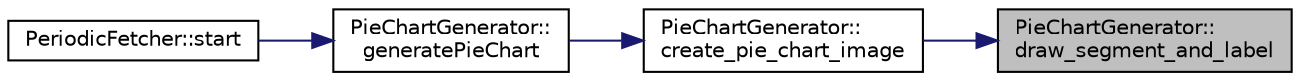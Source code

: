 digraph "PieChartGenerator::draw_segment_and_label"
{
 // LATEX_PDF_SIZE
  edge [fontname="Helvetica",fontsize="10",labelfontname="Helvetica",labelfontsize="10"];
  node [fontname="Helvetica",fontsize="10",shape=record];
  rankdir="RL";
  Node1 [label="PieChartGenerator::\ldraw_segment_and_label",height=0.2,width=0.4,color="black", fillcolor="grey75", style="filled", fontcolor="black",tooltip="Draws a segment and its corresponding label on the pie chart image."];
  Node1 -> Node2 [dir="back",color="midnightblue",fontsize="10",style="solid"];
  Node2 [label="PieChartGenerator::\lcreate_pie_chart_image",height=0.2,width=0.4,color="black", fillcolor="white", style="filled",URL="$classPieChartGenerator.html#aa95dd31c6170513a9d82004d6db6cf15",tooltip="Creates an image representing the pie chart."];
  Node2 -> Node3 [dir="back",color="midnightblue",fontsize="10",style="solid"];
  Node3 [label="PieChartGenerator::\lgeneratePieChart",height=0.2,width=0.4,color="black", fillcolor="white", style="filled",URL="$classPieChartGenerator.html#a2f367ee64a37d9b971b24090f9842251",tooltip="Loads data from the given file."];
  Node3 -> Node4 [dir="back",color="midnightblue",fontsize="10",style="solid"];
  Node4 [label="PeriodicFetcher::start",height=0.2,width=0.4,color="black", fillcolor="white", style="filled",URL="$classPeriodicFetcher.html#a84f9a218ccb184feb1a8027b2ac9ac44",tooltip="Begin the periodic fetching and processing of data."];
}
